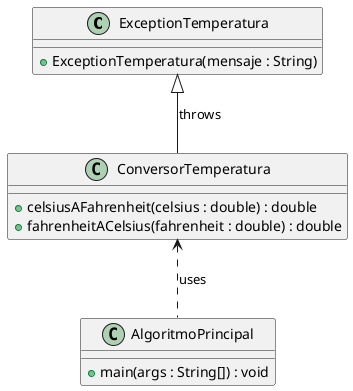 @startuml
class ExceptionTemperatura {
    + ExceptionTemperatura(mensaje : String)
}

class ConversorTemperatura {
    + celsiusAFahrenheit(celsius : double) : double
    + fahrenheitACelsius(fahrenheit : double) : double
}

class AlgoritmoPrincipal {
    + main(args : String[]) : void
}

ExceptionTemperatura <|-- ConversorTemperatura : throws
ConversorTemperatura <.. AlgoritmoPrincipal : uses
@enduml
